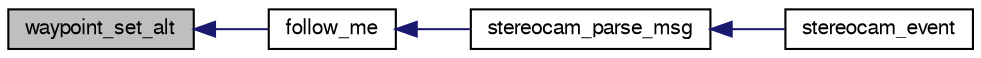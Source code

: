 digraph "waypoint_set_alt"
{
  edge [fontname="FreeSans",fontsize="10",labelfontname="FreeSans",labelfontsize="10"];
  node [fontname="FreeSans",fontsize="10",shape=record];
  rankdir="LR";
  Node1 [label="waypoint_set_alt",height=0.2,width=0.4,color="black", fillcolor="grey75", style="filled", fontcolor="black"];
  Node1 -> Node2 [dir="back",color="midnightblue",fontsize="10",style="solid",fontname="FreeSans"];
  Node2 [label="follow_me",height=0.2,width=0.4,color="black", fillcolor="white", style="filled",URL="$stereocam_2stereocam__follow__me_2follow__me_8h.html#a86b645981e64487edee42fa1bf3bc848"];
  Node2 -> Node3 [dir="back",color="midnightblue",fontsize="10",style="solid",fontname="FreeSans"];
  Node3 [label="stereocam_parse_msg",height=0.2,width=0.4,color="black", fillcolor="white", style="filled",URL="$stereocam_8c.html#a94fa0136a9ee836602da3816c515ed1f"];
  Node3 -> Node4 [dir="back",color="midnightblue",fontsize="10",style="solid",fontname="FreeSans"];
  Node4 [label="stereocam_event",height=0.2,width=0.4,color="black", fillcolor="white", style="filled",URL="$stereocam_8h.html#a95bf6b29adccc637ae2d86539a211d28"];
}
